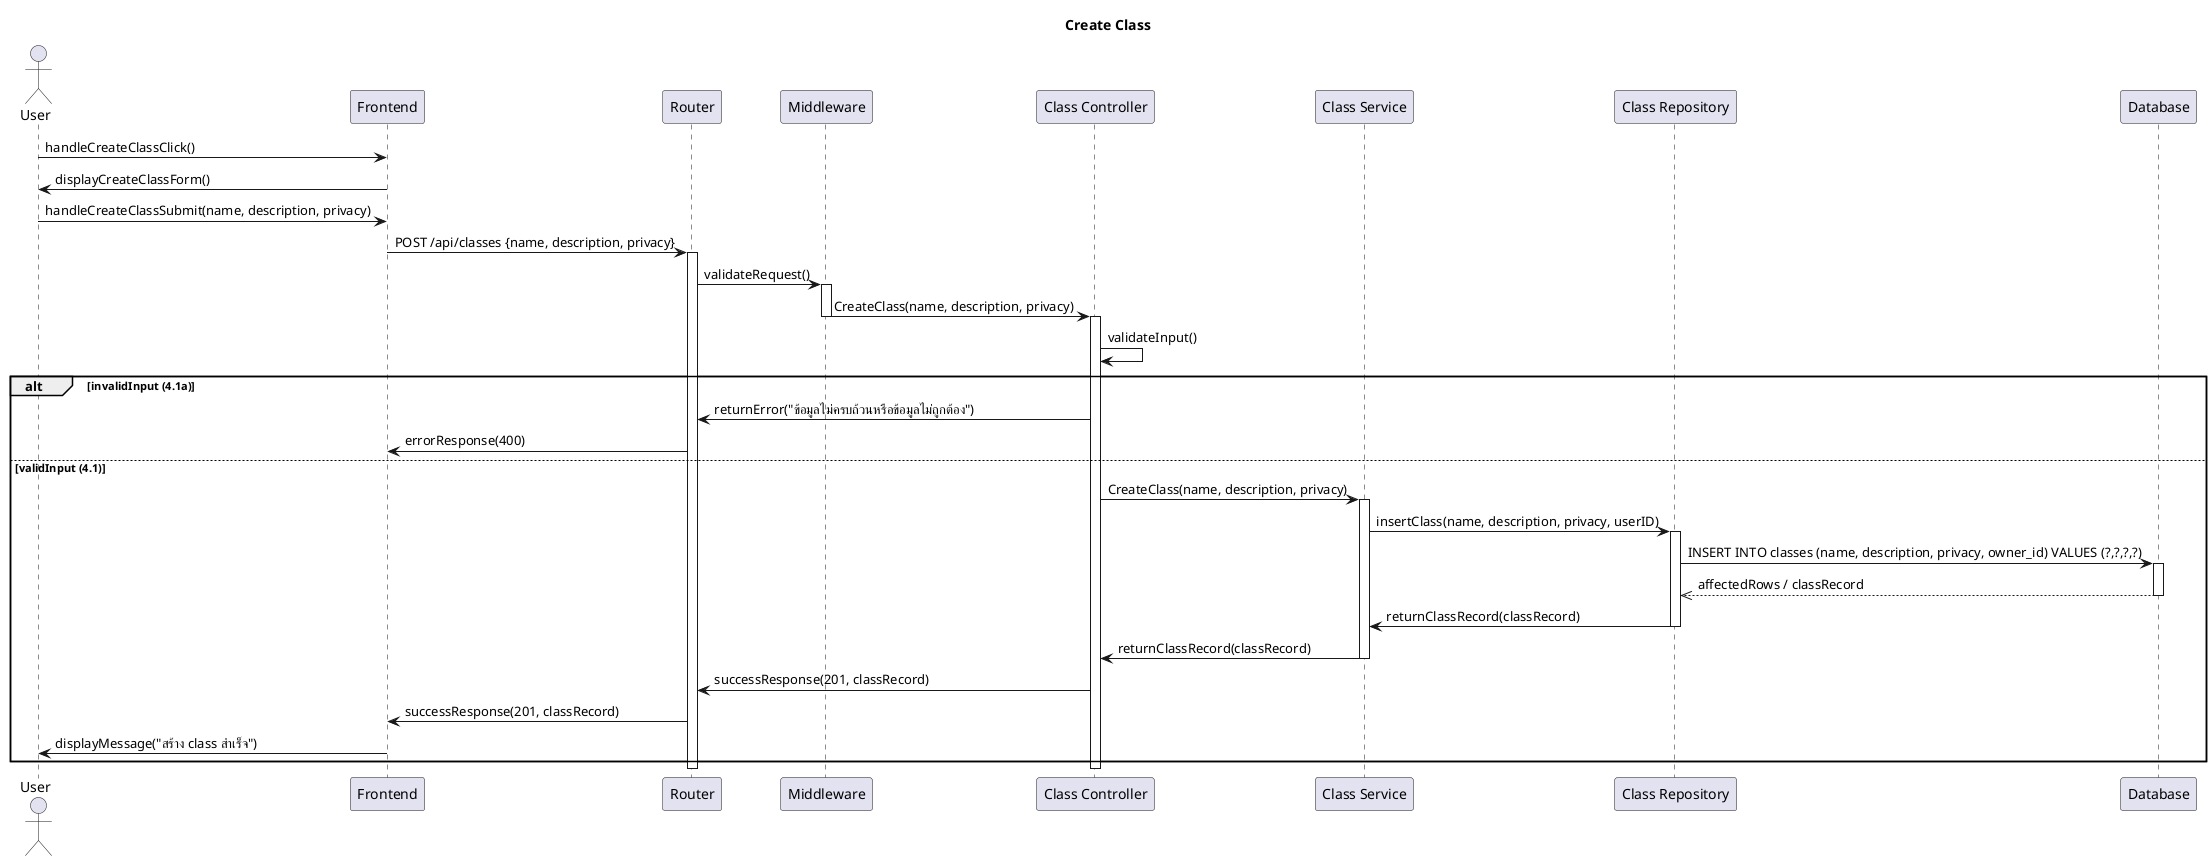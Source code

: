 @startuml
title Create Class

actor User
participant "Frontend" as FE
participant Router
participant "Middleware" as MW
participant "Class Controller" as Controller
participant "Class Service" as Service
participant "Class Repository" as Repository
participant "Database" as DB

'Display Create Class Form'
User -> FE: handleCreateClassClick()
FE -> User: displayCreateClassForm()

'Submit Create Class'
User -> FE: handleCreateClassSubmit(name, description, privacy)
FE -> Router: POST /api/classes {name, description, privacy}
activate Router
Router -> MW: validateRequest()
activate MW
MW -> Controller: CreateClass(name, description, privacy)
deactivate MW
activate Controller
Controller -> Controller: validateInput()

alt invalidInput (4.1a)
    Controller -> Router: returnError("ข้อมูลไม่ครบถ้วนหรือข้อมูลไม่ถูกต้อง")
    Router -> FE: errorResponse(400)
else validInput (4.1)
    Controller -> Service: CreateClass(name, description, privacy)
    activate Service
    Service -> Repository: insertClass(name, description, privacy, userID)
    activate Repository
    Repository -> DB: INSERT INTO classes (name, description, privacy, owner_id) VALUES (?,?,?,?)
    activate DB
    DB -->> Repository: affectedRows / classRecord
    deactivate DB

        Repository -> Service: returnClassRecord(classRecord)
        deactivate Repository
        Service -> Controller: returnClassRecord(classRecord)
        deactivate Service
        Controller -> Router: successResponse(201, classRecord)
        Router -> FE: successResponse(201, classRecord)
        FE -> User: displayMessage("สร้าง class สำเร็จ")
end
deactivate Controller
deactivate MW
deactivate Router

@enduml
